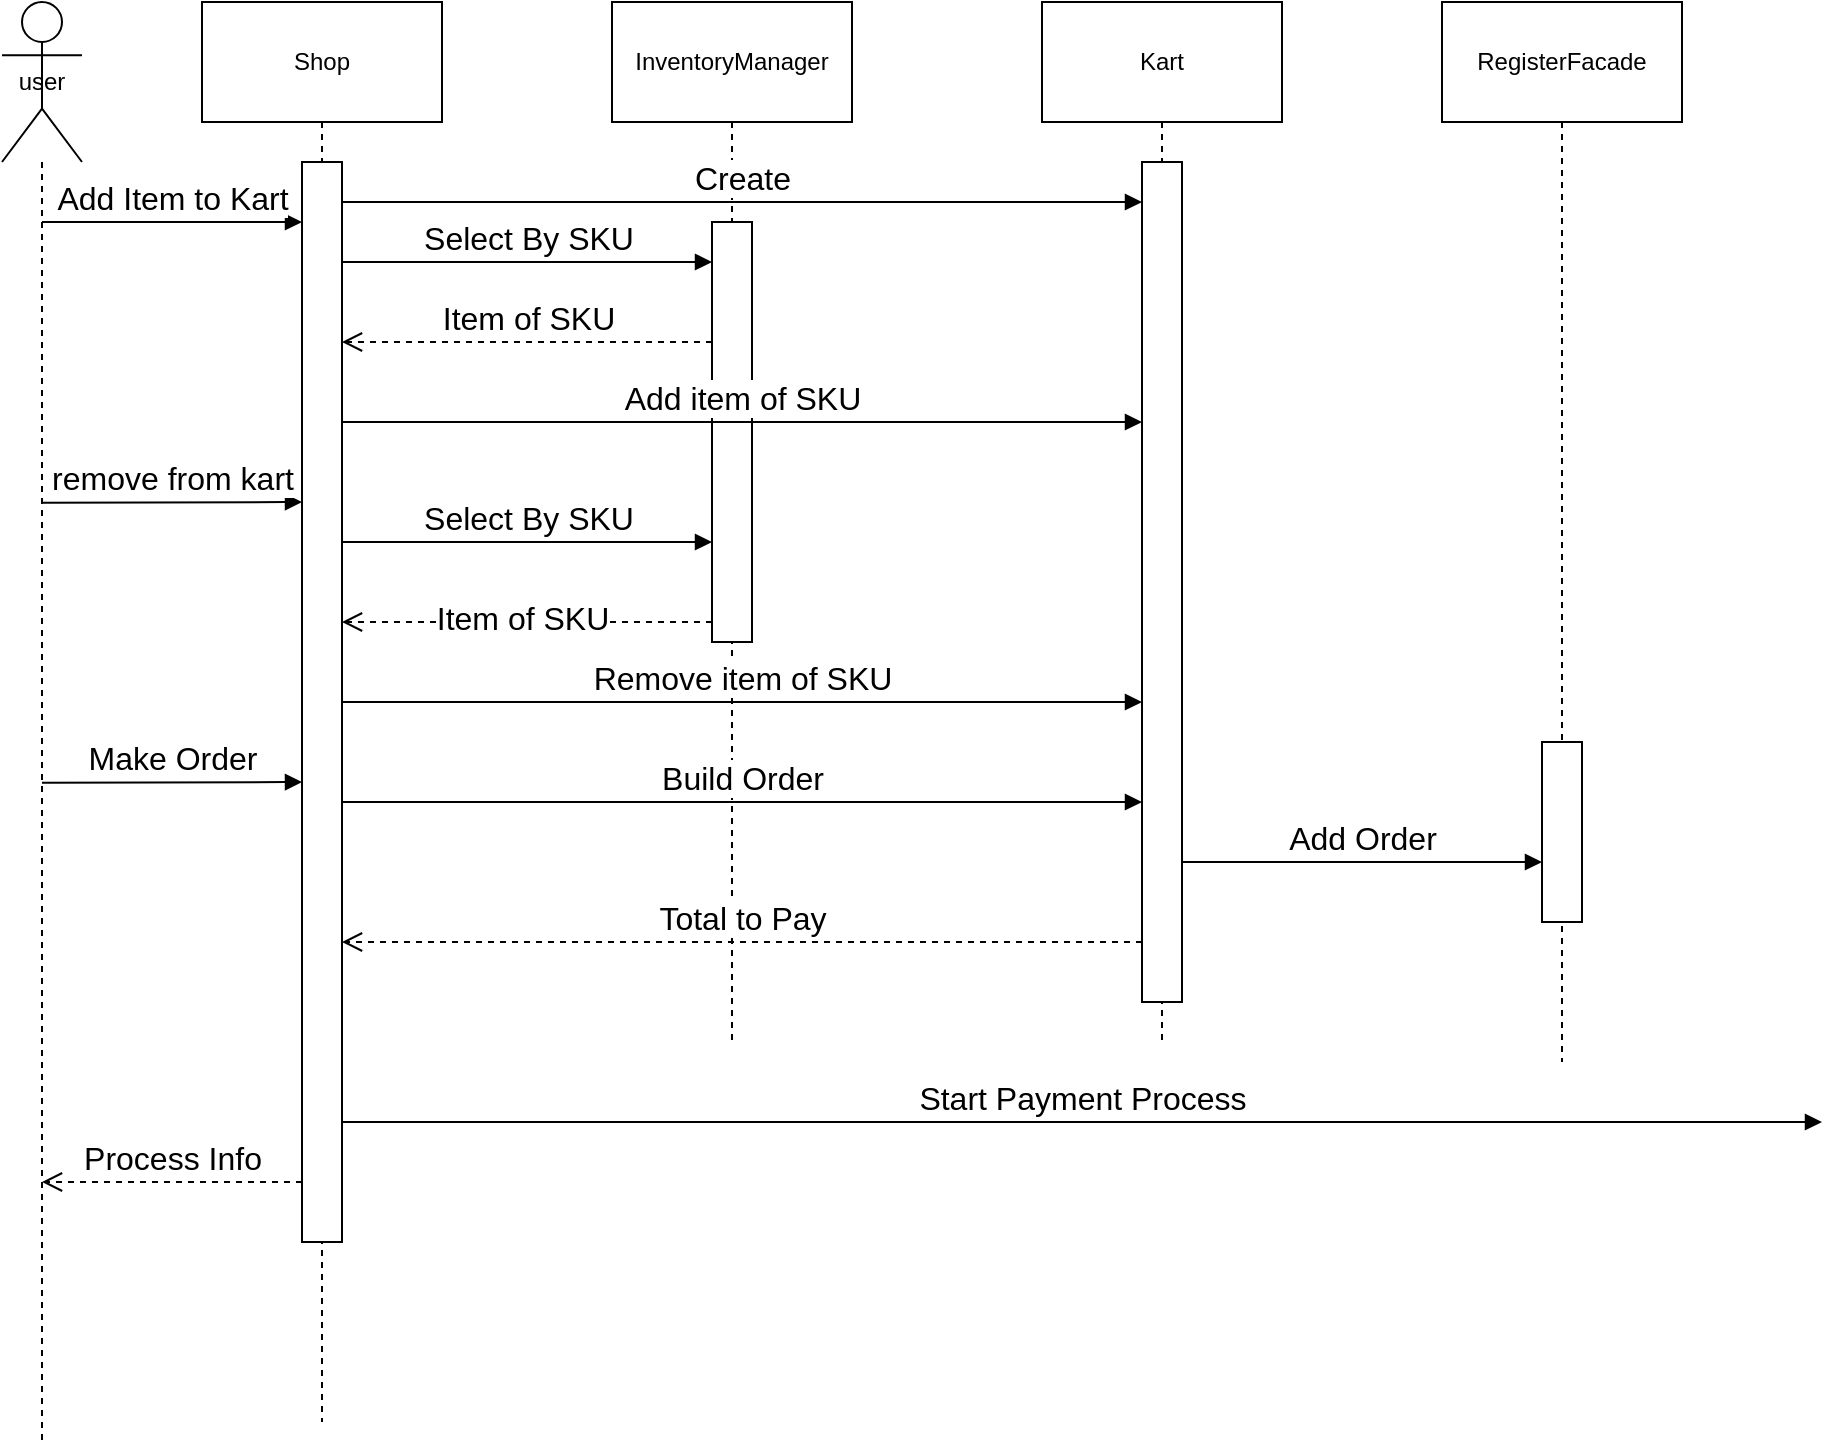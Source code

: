 <mxfile version="22.1.2" type="device">
  <diagram name="Pagina-1" id="vwTHgUvf60XEX9A7mk6P">
    <mxGraphModel dx="1018" dy="759" grid="1" gridSize="10" guides="1" tooltips="1" connect="1" arrows="1" fold="1" page="1" pageScale="1" pageWidth="1169" pageHeight="1654" math="0" shadow="0">
      <root>
        <mxCell id="0" />
        <mxCell id="1" parent="0" />
        <mxCell id="iJCufx0ePuxkXxOEdomS-24" value="user" style="shape=umlLifeline;perimeter=lifelinePerimeter;whiteSpace=wrap;html=1;container=1;dropTarget=0;collapsible=0;recursiveResize=0;outlineConnect=0;portConstraint=eastwest;newEdgeStyle={&quot;curved&quot;:0,&quot;rounded&quot;:0};participant=umlActor;size=80;" vertex="1" parent="1">
          <mxGeometry x="220" y="30" width="40" height="720" as="geometry" />
        </mxCell>
        <mxCell id="iJCufx0ePuxkXxOEdomS-30" value="Shop" style="shape=umlLifeline;perimeter=lifelinePerimeter;whiteSpace=wrap;html=1;container=1;dropTarget=0;collapsible=0;recursiveResize=0;outlineConnect=0;portConstraint=eastwest;newEdgeStyle={&quot;curved&quot;:0,&quot;rounded&quot;:0};size=60;" vertex="1" parent="1">
          <mxGeometry x="320" y="30" width="120" height="710" as="geometry" />
        </mxCell>
        <mxCell id="iJCufx0ePuxkXxOEdomS-40" value="" style="html=1;points=[[0,0,0,0,5],[0,1,0,0,-5],[1,0,0,0,5],[1,1,0,0,-5]];perimeter=orthogonalPerimeter;outlineConnect=0;targetShapes=umlLifeline;portConstraint=eastwest;newEdgeStyle={&quot;curved&quot;:0,&quot;rounded&quot;:0};" vertex="1" parent="iJCufx0ePuxkXxOEdomS-30">
          <mxGeometry x="50" y="80" width="20" height="540" as="geometry" />
        </mxCell>
        <mxCell id="iJCufx0ePuxkXxOEdomS-34" value="&lt;span style=&quot;font-size: 16px;&quot;&gt;Add Item to Kart&lt;br&gt;&lt;/span&gt;" style="html=1;verticalAlign=bottom;endArrow=block;curved=0;rounded=0;" edge="1" parent="1" target="iJCufx0ePuxkXxOEdomS-40">
          <mxGeometry width="80" relative="1" as="geometry">
            <mxPoint x="240" y="140" as="sourcePoint" />
            <mxPoint x="379.5" y="140" as="targetPoint" />
          </mxGeometry>
        </mxCell>
        <mxCell id="iJCufx0ePuxkXxOEdomS-43" value="&lt;span style=&quot;font-size: 16px;&quot;&gt;remove from kart&lt;/span&gt;" style="html=1;verticalAlign=bottom;endArrow=block;curved=0;rounded=0;" edge="1" parent="1">
          <mxGeometry width="80" relative="1" as="geometry">
            <mxPoint x="240" y="280.42" as="sourcePoint" />
            <mxPoint x="370" y="280" as="targetPoint" />
          </mxGeometry>
        </mxCell>
        <mxCell id="iJCufx0ePuxkXxOEdomS-46" value="InventoryManager" style="shape=umlLifeline;perimeter=lifelinePerimeter;whiteSpace=wrap;html=1;container=1;dropTarget=0;collapsible=0;recursiveResize=0;outlineConnect=0;portConstraint=eastwest;newEdgeStyle={&quot;curved&quot;:0,&quot;rounded&quot;:0};size=60;" vertex="1" parent="1">
          <mxGeometry x="525" y="30" width="120" height="520" as="geometry" />
        </mxCell>
        <mxCell id="iJCufx0ePuxkXxOEdomS-47" value="" style="html=1;points=[[0,0,0,0,5],[0,1,0,0,-5],[1,0,0,0,5],[1,1,0,0,-5]];perimeter=orthogonalPerimeter;outlineConnect=0;targetShapes=umlLifeline;portConstraint=eastwest;newEdgeStyle={&quot;curved&quot;:0,&quot;rounded&quot;:0};" vertex="1" parent="iJCufx0ePuxkXxOEdomS-46">
          <mxGeometry x="50" y="110" width="20" height="210" as="geometry" />
        </mxCell>
        <mxCell id="iJCufx0ePuxkXxOEdomS-48" value="&lt;font style=&quot;font-size: 16px;&quot;&gt;Select By SKU&lt;/font&gt;" style="html=1;verticalAlign=bottom;endArrow=block;curved=0;rounded=0;" edge="1" parent="1" target="iJCufx0ePuxkXxOEdomS-47">
          <mxGeometry width="80" relative="1" as="geometry">
            <mxPoint x="390" y="160" as="sourcePoint" />
            <mxPoint x="470" y="160" as="targetPoint" />
          </mxGeometry>
        </mxCell>
        <mxCell id="iJCufx0ePuxkXxOEdomS-51" value="&lt;font style=&quot;font-size: 16px;&quot;&gt;Item of SKU&lt;/font&gt;" style="html=1;verticalAlign=bottom;endArrow=open;dashed=1;endSize=8;curved=0;rounded=0;" edge="1" parent="1">
          <mxGeometry relative="1" as="geometry">
            <mxPoint x="575" y="200" as="sourcePoint" />
            <mxPoint x="390" y="200" as="targetPoint" />
          </mxGeometry>
        </mxCell>
        <mxCell id="iJCufx0ePuxkXxOEdomS-52" value="Kart" style="shape=umlLifeline;perimeter=lifelinePerimeter;whiteSpace=wrap;html=1;container=1;dropTarget=0;collapsible=0;recursiveResize=0;outlineConnect=0;portConstraint=eastwest;newEdgeStyle={&quot;curved&quot;:0,&quot;rounded&quot;:0};size=60;" vertex="1" parent="1">
          <mxGeometry x="740" y="30" width="120" height="520" as="geometry" />
        </mxCell>
        <mxCell id="iJCufx0ePuxkXxOEdomS-53" value="" style="html=1;points=[[0,0,0,0,5],[0,1,0,0,-5],[1,0,0,0,5],[1,1,0,0,-5]];perimeter=orthogonalPerimeter;outlineConnect=0;targetShapes=umlLifeline;portConstraint=eastwest;newEdgeStyle={&quot;curved&quot;:0,&quot;rounded&quot;:0};" vertex="1" parent="iJCufx0ePuxkXxOEdomS-52">
          <mxGeometry x="50" y="80" width="20" height="420" as="geometry" />
        </mxCell>
        <mxCell id="iJCufx0ePuxkXxOEdomS-54" value="&lt;font style=&quot;font-size: 16px;&quot;&gt;Add item of SKU&lt;/font&gt;" style="html=1;verticalAlign=bottom;endArrow=block;curved=0;rounded=0;" edge="1" parent="1" source="iJCufx0ePuxkXxOEdomS-40">
          <mxGeometry width="80" relative="1" as="geometry">
            <mxPoint x="595" y="240" as="sourcePoint" />
            <mxPoint x="790" y="240" as="targetPoint" />
          </mxGeometry>
        </mxCell>
        <mxCell id="iJCufx0ePuxkXxOEdomS-56" value="&lt;font style=&quot;font-size: 16px;&quot;&gt;Select By SKU&lt;/font&gt;" style="html=1;verticalAlign=bottom;endArrow=block;curved=0;rounded=0;" edge="1" parent="1">
          <mxGeometry width="80" relative="1" as="geometry">
            <mxPoint x="390" y="300" as="sourcePoint" />
            <mxPoint x="575" y="300" as="targetPoint" />
          </mxGeometry>
        </mxCell>
        <mxCell id="iJCufx0ePuxkXxOEdomS-58" value="&lt;font style=&quot;font-size: 16px;&quot;&gt;Item of SKU&lt;/font&gt;" style="html=1;verticalAlign=bottom;endArrow=open;dashed=1;endSize=8;curved=0;rounded=0;" edge="1" parent="1">
          <mxGeometry x="0.027" y="10" relative="1" as="geometry">
            <mxPoint x="575" y="340" as="sourcePoint" />
            <mxPoint x="390" y="340" as="targetPoint" />
            <mxPoint as="offset" />
          </mxGeometry>
        </mxCell>
        <mxCell id="iJCufx0ePuxkXxOEdomS-59" value="&lt;font style=&quot;font-size: 16px;&quot;&gt;Remove item of SKU&lt;/font&gt;" style="html=1;verticalAlign=bottom;endArrow=block;curved=0;rounded=0;" edge="1" parent="1">
          <mxGeometry width="80" relative="1" as="geometry">
            <mxPoint x="390" y="380" as="sourcePoint" />
            <mxPoint x="790" y="380" as="targetPoint" />
          </mxGeometry>
        </mxCell>
        <mxCell id="iJCufx0ePuxkXxOEdomS-60" value="&lt;span style=&quot;font-size: 16px;&quot;&gt;Make Order&lt;/span&gt;" style="html=1;verticalAlign=bottom;endArrow=block;curved=0;rounded=0;" edge="1" parent="1">
          <mxGeometry width="80" relative="1" as="geometry">
            <mxPoint x="240" y="420.42" as="sourcePoint" />
            <mxPoint x="370" y="420" as="targetPoint" />
          </mxGeometry>
        </mxCell>
        <mxCell id="iJCufx0ePuxkXxOEdomS-61" value="&lt;font style=&quot;font-size: 16px;&quot;&gt;Build Order&lt;/font&gt;" style="html=1;verticalAlign=bottom;endArrow=block;curved=0;rounded=0;" edge="1" parent="1">
          <mxGeometry width="80" relative="1" as="geometry">
            <mxPoint x="390" y="430" as="sourcePoint" />
            <mxPoint x="790" y="430" as="targetPoint" />
          </mxGeometry>
        </mxCell>
        <mxCell id="iJCufx0ePuxkXxOEdomS-62" value="RegisterFacade" style="shape=umlLifeline;perimeter=lifelinePerimeter;whiteSpace=wrap;html=1;container=1;dropTarget=0;collapsible=0;recursiveResize=0;outlineConnect=0;portConstraint=eastwest;newEdgeStyle={&quot;curved&quot;:0,&quot;rounded&quot;:0};size=60;" vertex="1" parent="1">
          <mxGeometry x="940" y="30" width="120" height="530" as="geometry" />
        </mxCell>
        <mxCell id="iJCufx0ePuxkXxOEdomS-63" value="" style="html=1;points=[[0,0,0,0,5],[0,1,0,0,-5],[1,0,0,0,5],[1,1,0,0,-5]];perimeter=orthogonalPerimeter;outlineConnect=0;targetShapes=umlLifeline;portConstraint=eastwest;newEdgeStyle={&quot;curved&quot;:0,&quot;rounded&quot;:0};" vertex="1" parent="iJCufx0ePuxkXxOEdomS-62">
          <mxGeometry x="50" y="370" width="20" height="90" as="geometry" />
        </mxCell>
        <mxCell id="iJCufx0ePuxkXxOEdomS-64" value="&lt;font style=&quot;font-size: 16px;&quot;&gt;Create&lt;/font&gt;" style="html=1;verticalAlign=bottom;endArrow=block;curved=0;rounded=0;" edge="1" parent="1">
          <mxGeometry width="80" relative="1" as="geometry">
            <mxPoint x="390" y="130" as="sourcePoint" />
            <mxPoint x="790" y="130" as="targetPoint" />
          </mxGeometry>
        </mxCell>
        <mxCell id="iJCufx0ePuxkXxOEdomS-65" value="&lt;font style=&quot;font-size: 16px;&quot;&gt;Add Order&lt;/font&gt;" style="html=1;verticalAlign=bottom;endArrow=block;curved=0;rounded=0;" edge="1" parent="1" target="iJCufx0ePuxkXxOEdomS-63">
          <mxGeometry width="80" relative="1" as="geometry">
            <mxPoint x="810" y="460" as="sourcePoint" />
            <mxPoint x="995" y="460" as="targetPoint" />
          </mxGeometry>
        </mxCell>
        <mxCell id="iJCufx0ePuxkXxOEdomS-67" value="&lt;font style=&quot;font-size: 16px;&quot;&gt;Start Payment Process&lt;/font&gt;" style="html=1;verticalAlign=bottom;endArrow=block;curved=0;rounded=0;" edge="1" parent="1">
          <mxGeometry width="80" relative="1" as="geometry">
            <mxPoint x="390" y="590" as="sourcePoint" />
            <mxPoint x="1130" y="590" as="targetPoint" />
          </mxGeometry>
        </mxCell>
        <mxCell id="iJCufx0ePuxkXxOEdomS-68" value="&lt;font style=&quot;font-size: 16px;&quot;&gt;Total to Pay&lt;/font&gt;" style="html=1;verticalAlign=bottom;endArrow=open;dashed=1;endSize=8;curved=0;rounded=0;" edge="1" parent="1">
          <mxGeometry relative="1" as="geometry">
            <mxPoint x="790" y="500" as="sourcePoint" />
            <mxPoint x="390" y="500" as="targetPoint" />
          </mxGeometry>
        </mxCell>
        <mxCell id="iJCufx0ePuxkXxOEdomS-71" value="&lt;span style=&quot;font-size: 16px;&quot;&gt;Process Info&lt;/span&gt;" style="html=1;verticalAlign=bottom;endArrow=open;dashed=1;endSize=8;curved=0;rounded=0;" edge="1" parent="1" source="iJCufx0ePuxkXxOEdomS-40">
          <mxGeometry relative="1" as="geometry">
            <mxPoint x="320" y="620" as="sourcePoint" />
            <mxPoint x="240" y="620" as="targetPoint" />
          </mxGeometry>
        </mxCell>
      </root>
    </mxGraphModel>
  </diagram>
</mxfile>
